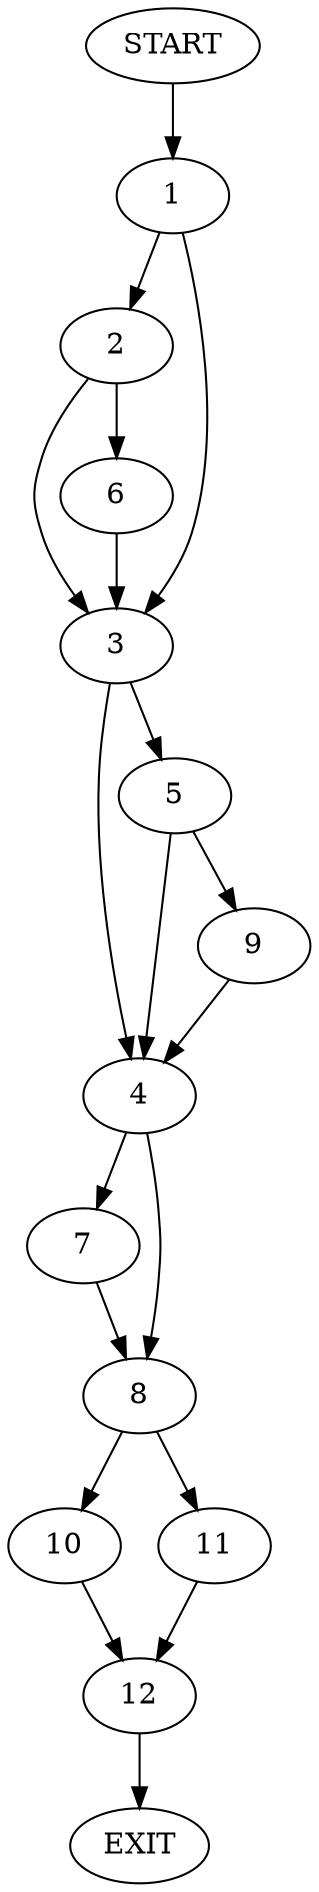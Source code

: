 digraph {
0 [label="START"]
13 [label="EXIT"]
0 -> 1
1 -> 2
1 -> 3
3 -> 4
3 -> 5
2 -> 3
2 -> 6
6 -> 3
4 -> 7
4 -> 8
5 -> 9
5 -> 4
9 -> 4
8 -> 10
8 -> 11
7 -> 8
11 -> 12
10 -> 12
12 -> 13
}
